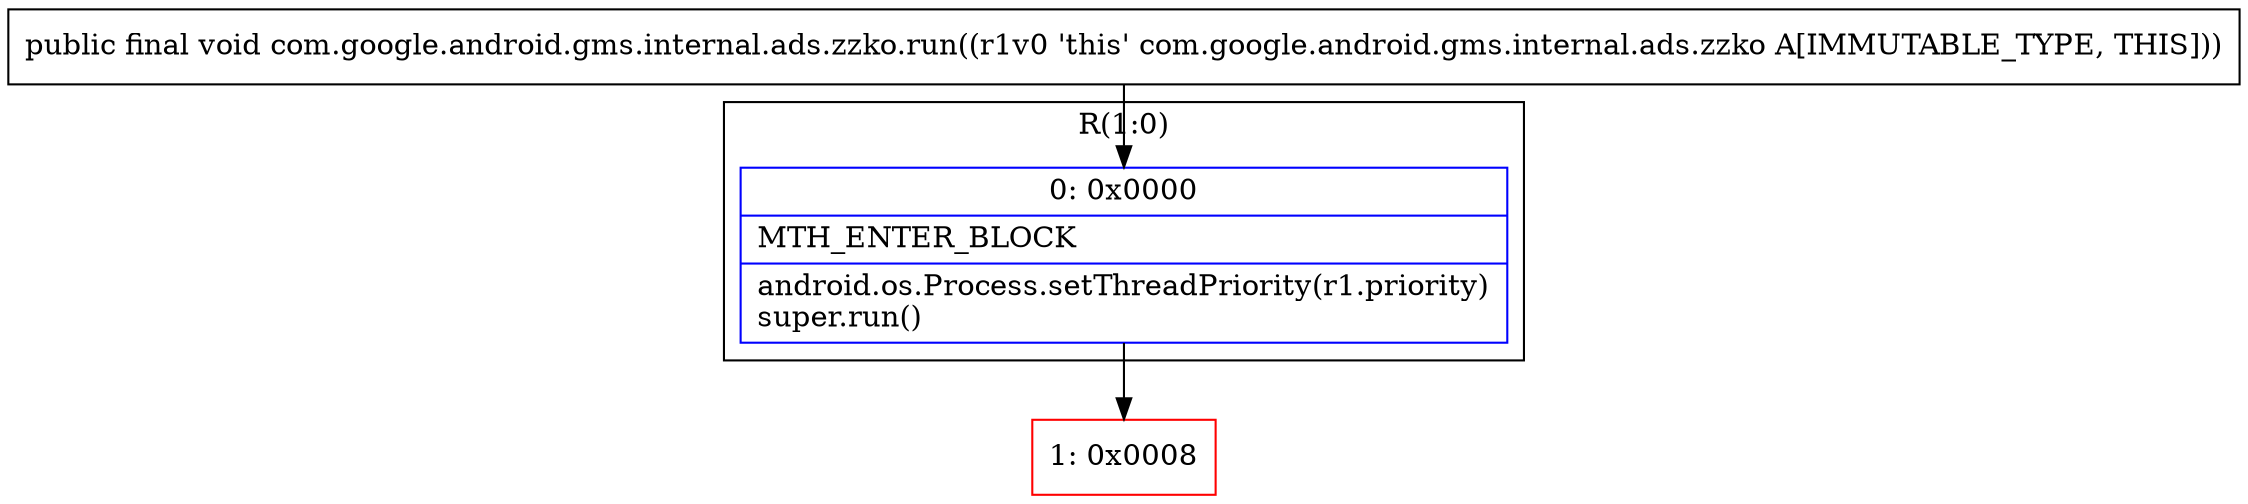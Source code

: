 digraph "CFG forcom.google.android.gms.internal.ads.zzko.run()V" {
subgraph cluster_Region_1649335980 {
label = "R(1:0)";
node [shape=record,color=blue];
Node_0 [shape=record,label="{0\:\ 0x0000|MTH_ENTER_BLOCK\l|android.os.Process.setThreadPriority(r1.priority)\lsuper.run()\l}"];
}
Node_1 [shape=record,color=red,label="{1\:\ 0x0008}"];
MethodNode[shape=record,label="{public final void com.google.android.gms.internal.ads.zzko.run((r1v0 'this' com.google.android.gms.internal.ads.zzko A[IMMUTABLE_TYPE, THIS])) }"];
MethodNode -> Node_0;
Node_0 -> Node_1;
}

